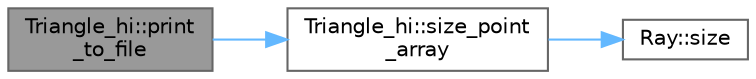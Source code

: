 digraph "Triangle_hi::print_to_file"
{
 // LATEX_PDF_SIZE
  bgcolor="transparent";
  edge [fontname=Helvetica,fontsize=10,labelfontname=Helvetica,labelfontsize=10];
  node [fontname=Helvetica,fontsize=10,shape=box,height=0.2,width=0.4];
  rankdir="LR";
  Node1 [label="Triangle_hi::print\l_to_file",height=0.2,width=0.4,color="gray40", fillcolor="grey60", style="filled", fontcolor="black",tooltip=" "];
  Node1 -> Node2 [color="steelblue1",style="solid"];
  Node2 [label="Triangle_hi::size_point\l_array",height=0.2,width=0.4,color="grey40", fillcolor="white", style="filled",URL="$class_triangle__hi.html#afb1e73a766b707386796f6d73c26e076",tooltip=" "];
  Node2 -> Node3 [color="steelblue1",style="solid"];
  Node3 [label="Ray::size",height=0.2,width=0.4,color="grey40", fillcolor="white", style="filled",URL="$class_ray.html#a5433e5f6205bb963ddb43519022553b4",tooltip=" "];
}
